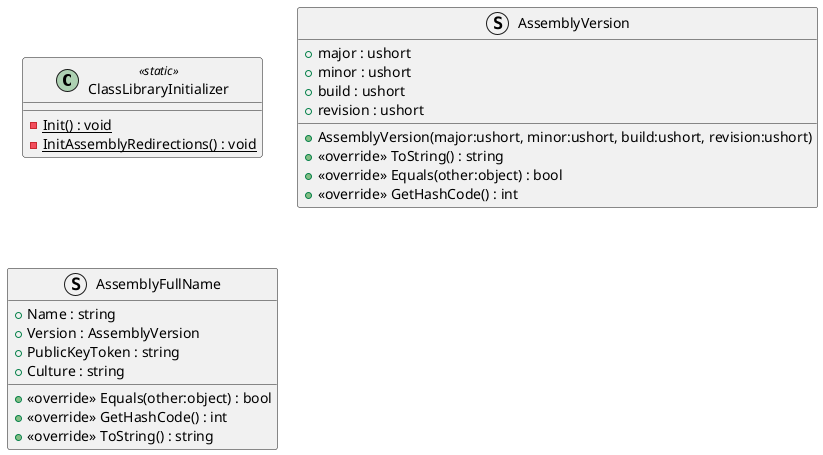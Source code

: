 @startuml
class ClassLibraryInitializer <<static>> {
    {static} - Init() : void
    {static} - InitAssemblyRedirections() : void
}
struct AssemblyVersion {
    + major : ushort
    + minor : ushort
    + build : ushort
    + revision : ushort
    + AssemblyVersion(major:ushort, minor:ushort, build:ushort, revision:ushort)
    + <<override>> ToString() : string
    + <<override>> Equals(other:object) : bool
    + <<override>> GetHashCode() : int
}
struct AssemblyFullName {
    + Name : string
    + Version : AssemblyVersion
    + PublicKeyToken : string
    + Culture : string
    + <<override>> Equals(other:object) : bool
    + <<override>> GetHashCode() : int
    + <<override>> ToString() : string
}
@enduml

